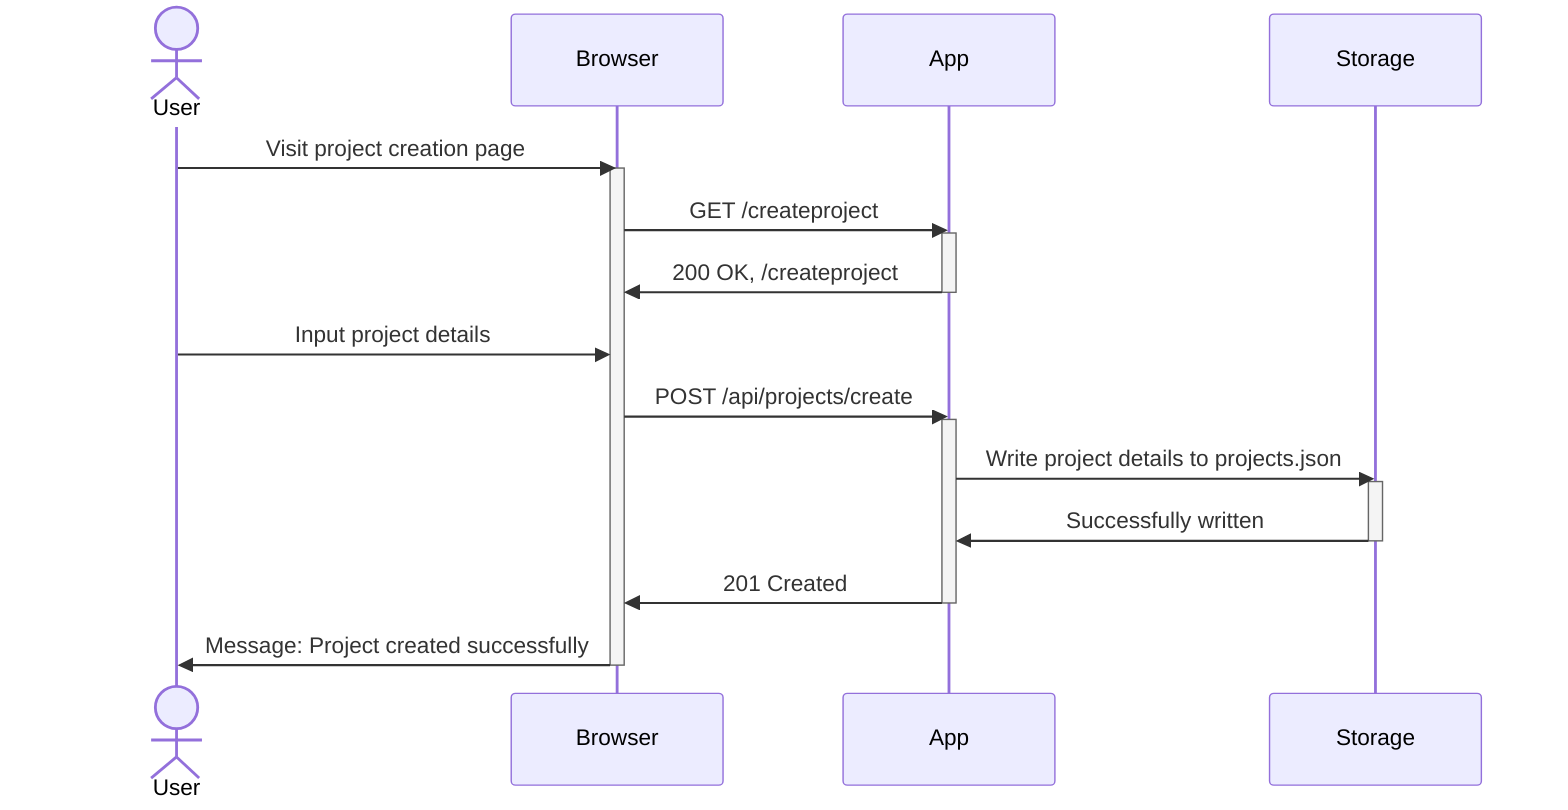 sequenceDiagram
    actor User
    participant Browser
    participant App
    participant Storage
    User->>Browser: Visit project creation page
    activate Browser
    Browser->>App: GET /createproject
    activate App
    App->>Browser: 200 OK, /createproject
    deactivate App
    User->>Browser: Input project details
    Browser->>App: POST /api/projects/create
    activate App
    App->>Storage: Write project details to projects.json
    activate Storage
    Storage->>App: Successfully written
    deactivate Storage
    App->>Browser: 201 Created
    deactivate App
    Browser->>User: Message: Project created successfully
    deactivate Browser